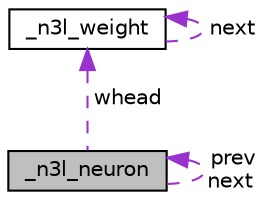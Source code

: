 digraph "_n3l_neuron"
{
  edge [fontname="Helvetica",fontsize="10",labelfontname="Helvetica",labelfontsize="10"];
  node [fontname="Helvetica",fontsize="10",shape=record];
  Node1 [label="_n3l_neuron",height=0.2,width=0.4,color="black", fillcolor="grey75", style="filled", fontcolor="black"];
  Node2 -> Node1 [dir="back",color="darkorchid3",fontsize="10",style="dashed",label=" whead" ];
  Node2 [label="_n3l_weight",height=0.2,width=0.4,color="black", fillcolor="white", style="filled",URL="$struct__n3l__weight.html"];
  Node2 -> Node2 [dir="back",color="darkorchid3",fontsize="10",style="dashed",label=" next" ];
  Node1 -> Node1 [dir="back",color="darkorchid3",fontsize="10",style="dashed",label=" prev\nnext" ];
}
